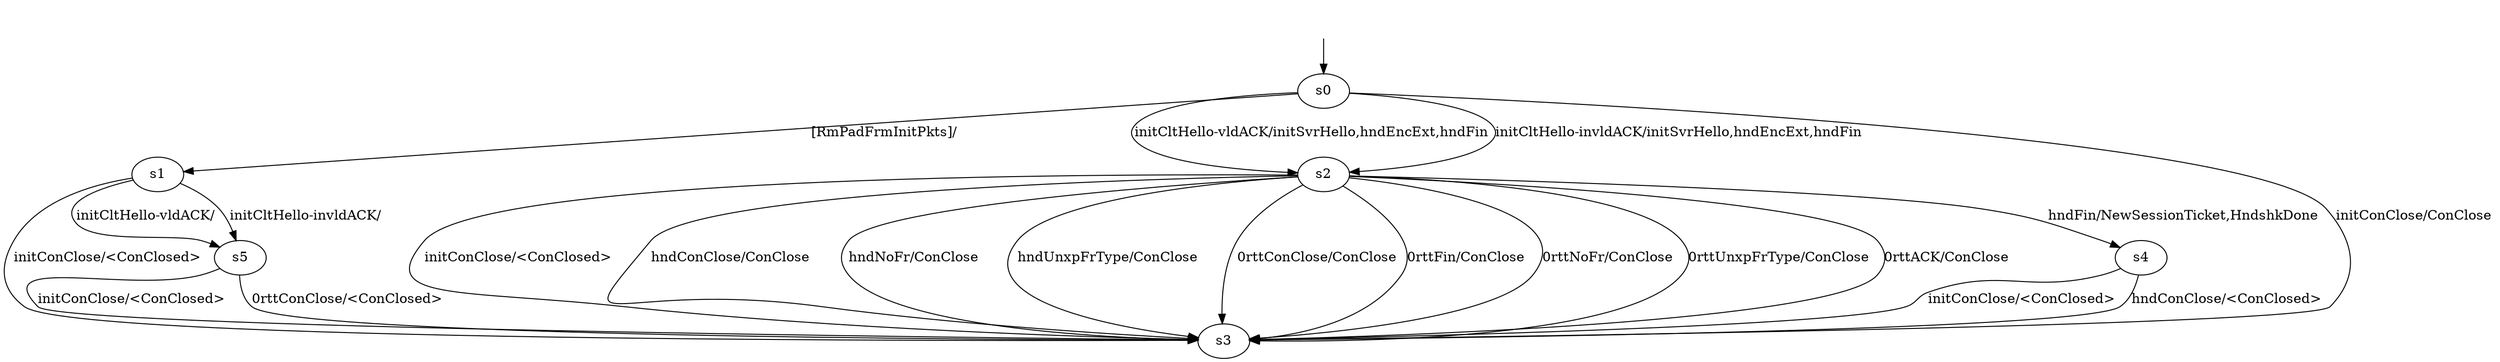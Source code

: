 digraph "../results/mvfstModels/mvfst-PSK-PSK-0/learnedModel" {
s0 [label=s0];
s1 [label=s1];
s2 [label=s2];
s3 [label=s3];
s4 [label=s4];
s5 [label=s5];
s0 -> s3  [label="initConClose/ConClose "];
s0 -> s2  [label="initCltHello-vldACK/initSvrHello,hndEncExt,hndFin "];
s0 -> s2  [label="initCltHello-invldACK/initSvrHello,hndEncExt,hndFin "];
s0 -> s1  [label="[RmPadFrmInitPkts]/ "];
s1 -> s3  [label="initConClose/<ConClosed> "];
s1 -> s5  [label="initCltHello-vldACK/ "];
s1 -> s5  [label="initCltHello-invldACK/ "];
s2 -> s3  [label="initConClose/<ConClosed> "];
s2 -> s4  [label="hndFin/NewSessionTicket,HndshkDone "];
s2 -> s3  [label="hndConClose/ConClose "];
s2 -> s3  [label="hndNoFr/ConClose "];
s2 -> s3  [label="hndUnxpFrType/ConClose "];
s2 -> s3  [label="0rttConClose/ConClose "];
s2 -> s3  [label="0rttFin/ConClose "];
s2 -> s3  [label="0rttNoFr/ConClose "];
s2 -> s3  [label="0rttUnxpFrType/ConClose "];
s2 -> s3  [label="0rttACK/ConClose "];
s4 -> s3  [label="initConClose/<ConClosed> "];
s4 -> s3  [label="hndConClose/<ConClosed> "];
s5 -> s3  [label="initConClose/<ConClosed> "];
s5 -> s3  [label="0rttConClose/<ConClosed> "];
__start0 [label="", shape=none];
__start0 -> s0  [label=""];
}
